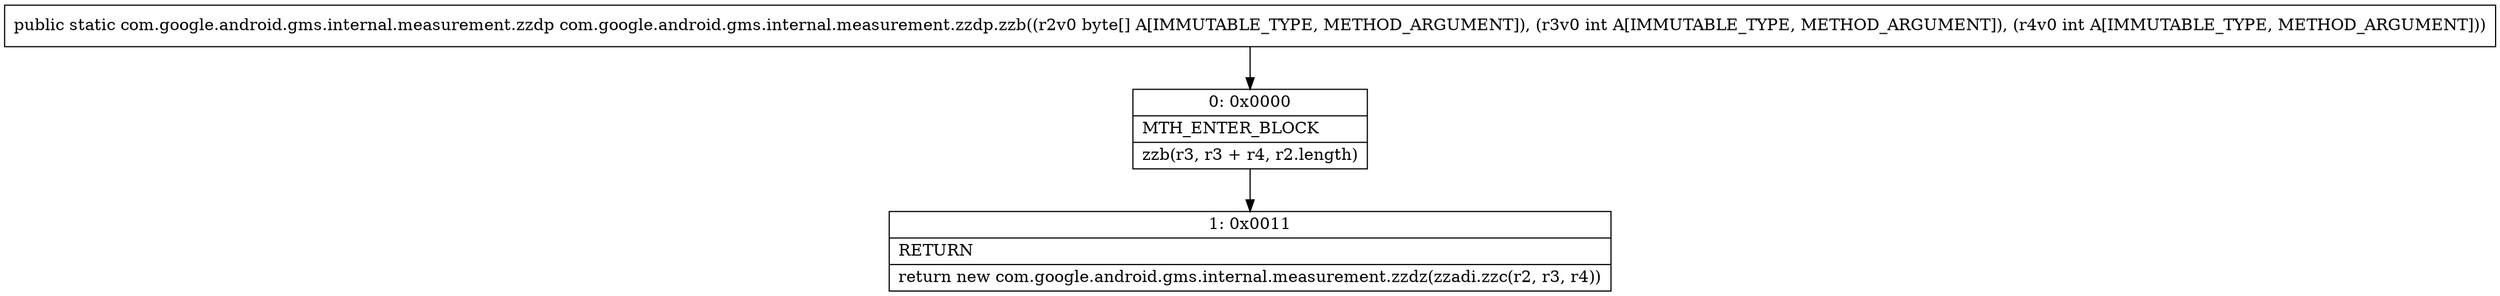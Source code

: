 digraph "CFG forcom.google.android.gms.internal.measurement.zzdp.zzb([BII)Lcom\/google\/android\/gms\/internal\/measurement\/zzdp;" {
Node_0 [shape=record,label="{0\:\ 0x0000|MTH_ENTER_BLOCK\l|zzb(r3, r3 + r4, r2.length)\l}"];
Node_1 [shape=record,label="{1\:\ 0x0011|RETURN\l|return new com.google.android.gms.internal.measurement.zzdz(zzadi.zzc(r2, r3, r4))\l}"];
MethodNode[shape=record,label="{public static com.google.android.gms.internal.measurement.zzdp com.google.android.gms.internal.measurement.zzdp.zzb((r2v0 byte[] A[IMMUTABLE_TYPE, METHOD_ARGUMENT]), (r3v0 int A[IMMUTABLE_TYPE, METHOD_ARGUMENT]), (r4v0 int A[IMMUTABLE_TYPE, METHOD_ARGUMENT])) }"];
MethodNode -> Node_0;
Node_0 -> Node_1;
}

